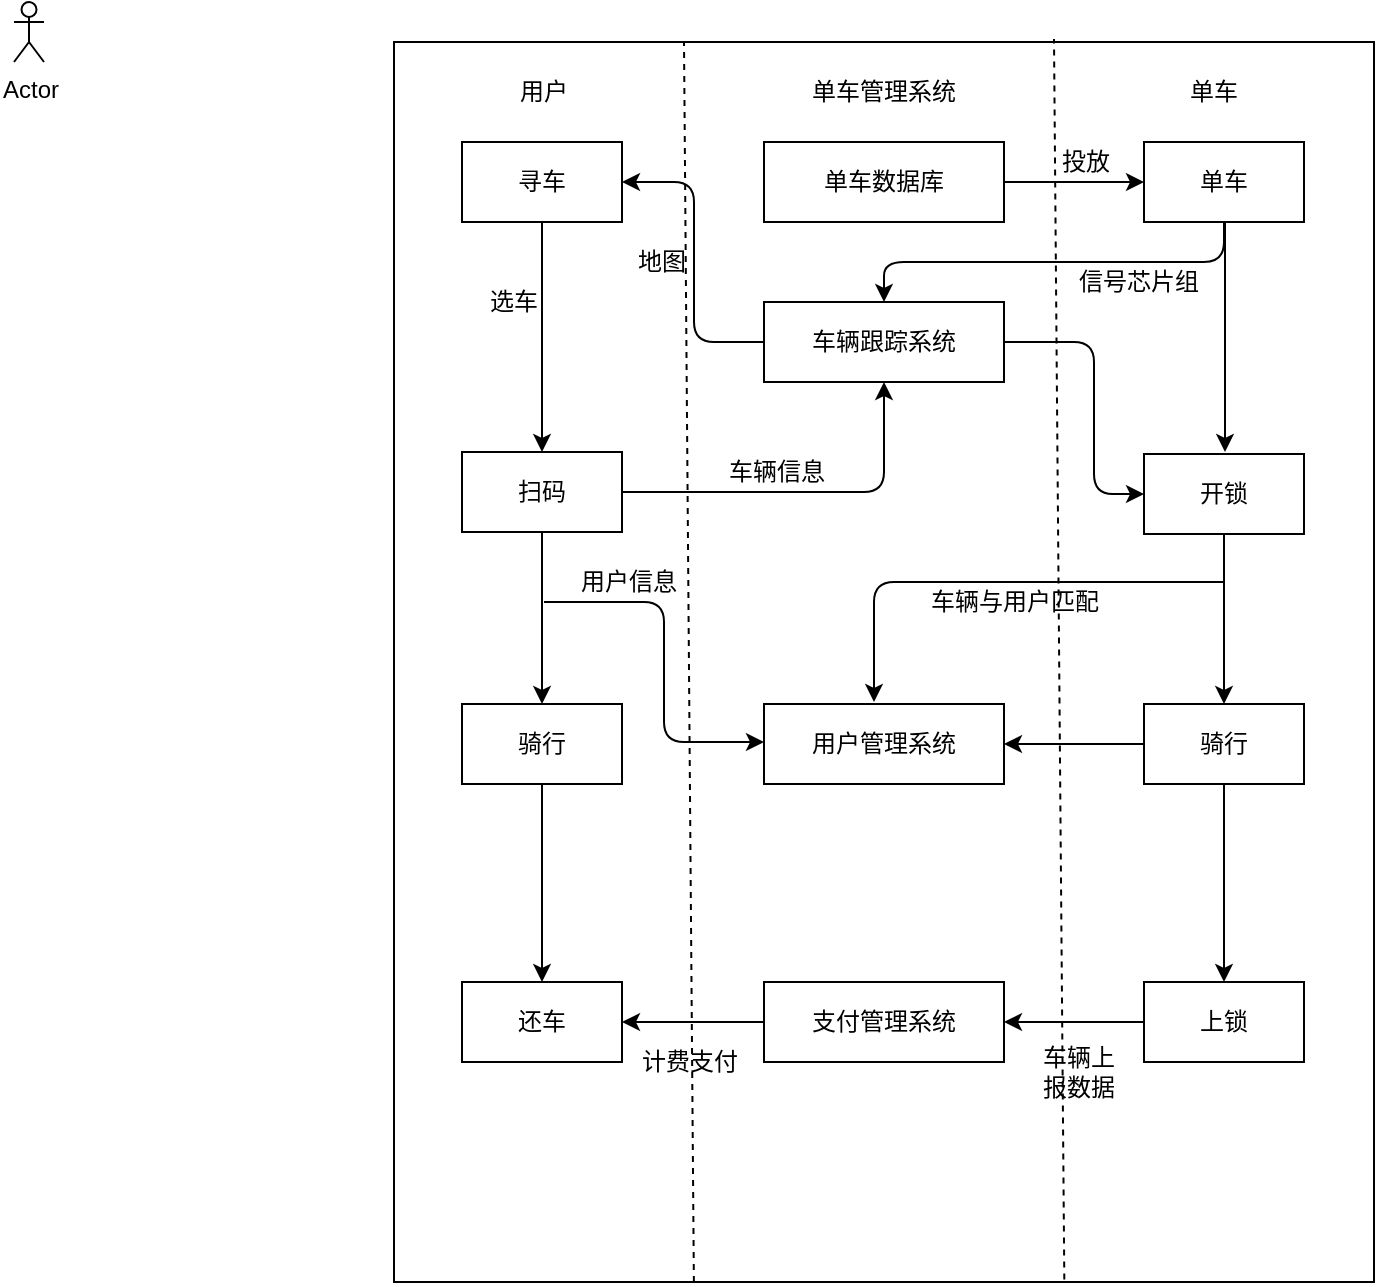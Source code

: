 <mxfile version="14.6.13" type="github">
  <diagram id="brcMFEOxlQwZqzHlPEys" name="Page-1">
    <mxGraphModel dx="1298" dy="834" grid="1" gridSize="10" guides="1" tooltips="1" connect="1" arrows="1" fold="1" page="1" pageScale="1" pageWidth="827" pageHeight="1169" math="0" shadow="0">
      <root>
        <mxCell id="0" />
        <mxCell id="1" parent="0" />
        <mxCell id="LYTO7rJut0yLNckMxsZY-1" value="Actor" style="shape=umlActor;verticalLabelPosition=bottom;verticalAlign=top;html=1;outlineConnect=0;" vertex="1" parent="1">
          <mxGeometry x="110" y="10" width="15" height="30" as="geometry" />
        </mxCell>
        <mxCell id="LYTO7rJut0yLNckMxsZY-3" value="" style="rounded=0;whiteSpace=wrap;html=1;" vertex="1" parent="1">
          <mxGeometry x="300" y="30" width="490" height="620" as="geometry" />
        </mxCell>
        <mxCell id="LYTO7rJut0yLNckMxsZY-26" value="" style="edgeStyle=orthogonalEdgeStyle;rounded=0;orthogonalLoop=1;jettySize=auto;html=1;" edge="1" parent="1" source="LYTO7rJut0yLNckMxsZY-4" target="LYTO7rJut0yLNckMxsZY-12">
          <mxGeometry relative="1" as="geometry" />
        </mxCell>
        <mxCell id="LYTO7rJut0yLNckMxsZY-4" value="寻车" style="rounded=0;whiteSpace=wrap;html=1;" vertex="1" parent="1">
          <mxGeometry x="334" y="80" width="80" height="40" as="geometry" />
        </mxCell>
        <mxCell id="LYTO7rJut0yLNckMxsZY-5" value="" style="endArrow=none;dashed=1;html=1;exitX=0.306;exitY=1;exitDx=0;exitDy=0;exitPerimeter=0;" edge="1" parent="1" source="LYTO7rJut0yLNckMxsZY-3">
          <mxGeometry width="50" height="50" relative="1" as="geometry">
            <mxPoint x="448.43" y="761.46" as="sourcePoint" />
            <mxPoint x="445" y="30" as="targetPoint" />
          </mxGeometry>
        </mxCell>
        <mxCell id="LYTO7rJut0yLNckMxsZY-6" value="" style="endArrow=none;dashed=1;html=1;exitX=0.684;exitY=0.998;exitDx=0;exitDy=0;exitPerimeter=0;" edge="1" parent="1" source="LYTO7rJut0yLNckMxsZY-3">
          <mxGeometry width="50" height="50" relative="1" as="geometry">
            <mxPoint x="633.43" y="760" as="sourcePoint" />
            <mxPoint x="630" y="28.54" as="targetPoint" />
          </mxGeometry>
        </mxCell>
        <mxCell id="LYTO7rJut0yLNckMxsZY-7" value="用户" style="text;html=1;strokeColor=none;fillColor=none;align=center;verticalAlign=middle;whiteSpace=wrap;rounded=0;" vertex="1" parent="1">
          <mxGeometry x="330" y="40" width="90" height="30" as="geometry" />
        </mxCell>
        <mxCell id="LYTO7rJut0yLNckMxsZY-8" value="单车管理系统" style="text;html=1;strokeColor=none;fillColor=none;align=center;verticalAlign=middle;whiteSpace=wrap;rounded=0;" vertex="1" parent="1">
          <mxGeometry x="500" y="40" width="90" height="30" as="geometry" />
        </mxCell>
        <mxCell id="LYTO7rJut0yLNckMxsZY-9" value="单车" style="text;html=1;strokeColor=none;fillColor=none;align=center;verticalAlign=middle;whiteSpace=wrap;rounded=0;" vertex="1" parent="1">
          <mxGeometry x="665" y="40" width="90" height="30" as="geometry" />
        </mxCell>
        <mxCell id="LYTO7rJut0yLNckMxsZY-10" value="单车" style="rounded=0;whiteSpace=wrap;html=1;" vertex="1" parent="1">
          <mxGeometry x="675" y="80" width="80" height="40" as="geometry" />
        </mxCell>
        <mxCell id="LYTO7rJut0yLNckMxsZY-18" value="" style="edgeStyle=orthogonalEdgeStyle;rounded=0;orthogonalLoop=1;jettySize=auto;html=1;" edge="1" parent="1" source="LYTO7rJut0yLNckMxsZY-11" target="LYTO7rJut0yLNckMxsZY-10">
          <mxGeometry relative="1" as="geometry" />
        </mxCell>
        <mxCell id="LYTO7rJut0yLNckMxsZY-11" value="单车数据库" style="rounded=0;whiteSpace=wrap;html=1;" vertex="1" parent="1">
          <mxGeometry x="485" y="80" width="120" height="40" as="geometry" />
        </mxCell>
        <mxCell id="LYTO7rJut0yLNckMxsZY-37" value="" style="edgeStyle=orthogonalEdgeStyle;rounded=0;orthogonalLoop=1;jettySize=auto;html=1;" edge="1" parent="1" source="LYTO7rJut0yLNckMxsZY-12" target="LYTO7rJut0yLNckMxsZY-14">
          <mxGeometry relative="1" as="geometry" />
        </mxCell>
        <mxCell id="LYTO7rJut0yLNckMxsZY-12" value="扫码" style="rounded=0;whiteSpace=wrap;html=1;" vertex="1" parent="1">
          <mxGeometry x="334" y="235" width="80" height="40" as="geometry" />
        </mxCell>
        <mxCell id="LYTO7rJut0yLNckMxsZY-31" value="" style="edgeStyle=orthogonalEdgeStyle;rounded=0;orthogonalLoop=1;jettySize=auto;html=1;" edge="1" parent="1" source="LYTO7rJut0yLNckMxsZY-13" target="LYTO7rJut0yLNckMxsZY-15">
          <mxGeometry relative="1" as="geometry" />
        </mxCell>
        <mxCell id="LYTO7rJut0yLNckMxsZY-13" value="开锁" style="rounded=0;whiteSpace=wrap;html=1;" vertex="1" parent="1">
          <mxGeometry x="675" y="236" width="80" height="40" as="geometry" />
        </mxCell>
        <mxCell id="LYTO7rJut0yLNckMxsZY-44" value="" style="edgeStyle=orthogonalEdgeStyle;rounded=0;orthogonalLoop=1;jettySize=auto;html=1;" edge="1" parent="1" source="LYTO7rJut0yLNckMxsZY-14" target="LYTO7rJut0yLNckMxsZY-17">
          <mxGeometry relative="1" as="geometry" />
        </mxCell>
        <mxCell id="LYTO7rJut0yLNckMxsZY-14" value="骑行" style="rounded=0;whiteSpace=wrap;html=1;" vertex="1" parent="1">
          <mxGeometry x="334" y="361" width="80" height="40" as="geometry" />
        </mxCell>
        <mxCell id="LYTO7rJut0yLNckMxsZY-40" value="" style="edgeStyle=orthogonalEdgeStyle;rounded=0;orthogonalLoop=1;jettySize=auto;html=1;" edge="1" parent="1" source="LYTO7rJut0yLNckMxsZY-15" target="LYTO7rJut0yLNckMxsZY-16">
          <mxGeometry relative="1" as="geometry" />
        </mxCell>
        <mxCell id="LYTO7rJut0yLNckMxsZY-41" value="" style="edgeStyle=orthogonalEdgeStyle;rounded=0;orthogonalLoop=1;jettySize=auto;html=1;" edge="1" parent="1" source="LYTO7rJut0yLNckMxsZY-15" target="LYTO7rJut0yLNckMxsZY-32">
          <mxGeometry relative="1" as="geometry" />
        </mxCell>
        <mxCell id="LYTO7rJut0yLNckMxsZY-15" value="骑行" style="rounded=0;whiteSpace=wrap;html=1;" vertex="1" parent="1">
          <mxGeometry x="675" y="361" width="80" height="40" as="geometry" />
        </mxCell>
        <mxCell id="LYTO7rJut0yLNckMxsZY-42" value="" style="edgeStyle=orthogonalEdgeStyle;rounded=0;orthogonalLoop=1;jettySize=auto;html=1;" edge="1" parent="1" source="LYTO7rJut0yLNckMxsZY-16" target="LYTO7rJut0yLNckMxsZY-33">
          <mxGeometry relative="1" as="geometry" />
        </mxCell>
        <mxCell id="LYTO7rJut0yLNckMxsZY-16" value="上锁" style="rounded=0;whiteSpace=wrap;html=1;" vertex="1" parent="1">
          <mxGeometry x="675" y="500" width="80" height="40" as="geometry" />
        </mxCell>
        <mxCell id="LYTO7rJut0yLNckMxsZY-17" value="还车" style="rounded=0;whiteSpace=wrap;html=1;" vertex="1" parent="1">
          <mxGeometry x="334" y="500" width="80" height="40" as="geometry" />
        </mxCell>
        <mxCell id="LYTO7rJut0yLNckMxsZY-19" value="投放" style="text;html=1;strokeColor=none;fillColor=none;align=center;verticalAlign=middle;whiteSpace=wrap;rounded=0;" vertex="1" parent="1">
          <mxGeometry x="626" y="80" width="40" height="20" as="geometry" />
        </mxCell>
        <mxCell id="LYTO7rJut0yLNckMxsZY-20" value="车辆跟踪系统" style="rounded=0;whiteSpace=wrap;html=1;" vertex="1" parent="1">
          <mxGeometry x="485" y="160" width="120" height="40" as="geometry" />
        </mxCell>
        <mxCell id="LYTO7rJut0yLNckMxsZY-21" value="" style="endArrow=classic;html=1;entryX=1;entryY=0.5;entryDx=0;entryDy=0;exitX=0;exitY=0.5;exitDx=0;exitDy=0;" edge="1" parent="1" source="LYTO7rJut0yLNckMxsZY-20" target="LYTO7rJut0yLNckMxsZY-4">
          <mxGeometry width="50" height="50" relative="1" as="geometry">
            <mxPoint x="360" y="170" as="sourcePoint" />
            <mxPoint x="410" y="120" as="targetPoint" />
            <Array as="points">
              <mxPoint x="450" y="180" />
              <mxPoint x="450" y="100" />
            </Array>
          </mxGeometry>
        </mxCell>
        <mxCell id="LYTO7rJut0yLNckMxsZY-22" value="" style="endArrow=classic;html=1;entryX=0.5;entryY=0;entryDx=0;entryDy=0;exitX=0.5;exitY=1;exitDx=0;exitDy=0;" edge="1" parent="1" source="LYTO7rJut0yLNckMxsZY-10" target="LYTO7rJut0yLNckMxsZY-20">
          <mxGeometry width="50" height="50" relative="1" as="geometry">
            <mxPoint x="495" y="190" as="sourcePoint" />
            <mxPoint x="384" y="130" as="targetPoint" />
            <Array as="points">
              <mxPoint x="715" y="140" />
              <mxPoint x="630" y="140" />
              <mxPoint x="545" y="140" />
            </Array>
          </mxGeometry>
        </mxCell>
        <mxCell id="LYTO7rJut0yLNckMxsZY-23" value="地图" style="text;html=1;strokeColor=none;fillColor=none;align=center;verticalAlign=middle;whiteSpace=wrap;rounded=0;" vertex="1" parent="1">
          <mxGeometry x="414" y="130" width="40" height="20" as="geometry" />
        </mxCell>
        <mxCell id="LYTO7rJut0yLNckMxsZY-24" value="信号芯片组" style="text;html=1;strokeColor=none;fillColor=none;align=center;verticalAlign=middle;whiteSpace=wrap;rounded=0;" vertex="1" parent="1">
          <mxGeometry x="635" y="140" width="75" height="20" as="geometry" />
        </mxCell>
        <mxCell id="LYTO7rJut0yLNckMxsZY-27" value="选车" style="text;html=1;strokeColor=none;fillColor=none;align=center;verticalAlign=middle;whiteSpace=wrap;rounded=0;" vertex="1" parent="1">
          <mxGeometry x="340" y="150" width="40" height="20" as="geometry" />
        </mxCell>
        <mxCell id="LYTO7rJut0yLNckMxsZY-28" value="" style="endArrow=classic;html=1;exitX=1;exitY=0.5;exitDx=0;exitDy=0;entryX=0.5;entryY=1;entryDx=0;entryDy=0;" edge="1" parent="1" source="LYTO7rJut0yLNckMxsZY-12" target="LYTO7rJut0yLNckMxsZY-20">
          <mxGeometry width="50" height="50" relative="1" as="geometry">
            <mxPoint x="390" y="440" as="sourcePoint" />
            <mxPoint x="440" y="390" as="targetPoint" />
            <Array as="points">
              <mxPoint x="545" y="255" />
            </Array>
          </mxGeometry>
        </mxCell>
        <mxCell id="LYTO7rJut0yLNckMxsZY-29" value="" style="edgeStyle=orthogonalEdgeStyle;rounded=0;orthogonalLoop=1;jettySize=auto;html=1;" edge="1" parent="1">
          <mxGeometry relative="1" as="geometry">
            <mxPoint x="715.5" y="120" as="sourcePoint" />
            <mxPoint x="715.5" y="235" as="targetPoint" />
          </mxGeometry>
        </mxCell>
        <mxCell id="LYTO7rJut0yLNckMxsZY-30" value="" style="endArrow=classic;html=1;exitX=1;exitY=0.5;exitDx=0;exitDy=0;entryX=0;entryY=0.5;entryDx=0;entryDy=0;" edge="1" parent="1" source="LYTO7rJut0yLNckMxsZY-20" target="LYTO7rJut0yLNckMxsZY-13">
          <mxGeometry width="50" height="50" relative="1" as="geometry">
            <mxPoint x="200" y="320" as="sourcePoint" />
            <mxPoint x="250" y="270" as="targetPoint" />
            <Array as="points">
              <mxPoint x="650" y="180" />
              <mxPoint x="650" y="256" />
            </Array>
          </mxGeometry>
        </mxCell>
        <mxCell id="LYTO7rJut0yLNckMxsZY-32" value="用户管理系统" style="rounded=0;whiteSpace=wrap;html=1;" vertex="1" parent="1">
          <mxGeometry x="485" y="361" width="120" height="40" as="geometry" />
        </mxCell>
        <mxCell id="LYTO7rJut0yLNckMxsZY-46" value="" style="edgeStyle=orthogonalEdgeStyle;rounded=0;orthogonalLoop=1;jettySize=auto;html=1;" edge="1" parent="1" source="LYTO7rJut0yLNckMxsZY-33" target="LYTO7rJut0yLNckMxsZY-17">
          <mxGeometry relative="1" as="geometry" />
        </mxCell>
        <mxCell id="LYTO7rJut0yLNckMxsZY-33" value="支付管理系统" style="rounded=0;whiteSpace=wrap;html=1;" vertex="1" parent="1">
          <mxGeometry x="485" y="500" width="120" height="40" as="geometry" />
        </mxCell>
        <mxCell id="LYTO7rJut0yLNckMxsZY-34" value="" style="endArrow=classic;html=1;" edge="1" parent="1">
          <mxGeometry width="50" height="50" relative="1" as="geometry">
            <mxPoint x="715" y="300" as="sourcePoint" />
            <mxPoint x="540" y="360" as="targetPoint" />
            <Array as="points">
              <mxPoint x="540" y="300" />
              <mxPoint x="540" y="330" />
            </Array>
          </mxGeometry>
        </mxCell>
        <mxCell id="LYTO7rJut0yLNckMxsZY-35" value="车辆与用户匹配" style="text;html=1;strokeColor=none;fillColor=none;align=center;verticalAlign=middle;whiteSpace=wrap;rounded=0;" vertex="1" parent="1">
          <mxGeometry x="556" y="300" width="109" height="20" as="geometry" />
        </mxCell>
        <mxCell id="LYTO7rJut0yLNckMxsZY-36" value="车辆信息" style="text;html=1;strokeColor=none;fillColor=none;align=center;verticalAlign=middle;whiteSpace=wrap;rounded=0;" vertex="1" parent="1">
          <mxGeometry x="454" y="235" width="75" height="20" as="geometry" />
        </mxCell>
        <mxCell id="LYTO7rJut0yLNckMxsZY-38" value="" style="endArrow=classic;html=1;" edge="1" parent="1">
          <mxGeometry width="50" height="50" relative="1" as="geometry">
            <mxPoint x="375" y="310" as="sourcePoint" />
            <mxPoint x="485" y="380" as="targetPoint" />
            <Array as="points">
              <mxPoint x="435" y="310" />
              <mxPoint x="435" y="380" />
            </Array>
          </mxGeometry>
        </mxCell>
        <mxCell id="LYTO7rJut0yLNckMxsZY-39" value="用户信息" style="text;html=1;strokeColor=none;fillColor=none;align=center;verticalAlign=middle;whiteSpace=wrap;rounded=0;" vertex="1" parent="1">
          <mxGeometry x="380" y="290" width="75" height="20" as="geometry" />
        </mxCell>
        <mxCell id="LYTO7rJut0yLNckMxsZY-43" value="车辆上报数据" style="text;html=1;strokeColor=none;fillColor=none;align=center;verticalAlign=middle;whiteSpace=wrap;rounded=0;" vertex="1" parent="1">
          <mxGeometry x="620" y="520" width="45" height="50" as="geometry" />
        </mxCell>
        <mxCell id="LYTO7rJut0yLNckMxsZY-47" value="计费支付" style="text;html=1;strokeColor=none;fillColor=none;align=center;verticalAlign=middle;whiteSpace=wrap;rounded=0;" vertex="1" parent="1">
          <mxGeometry x="420" y="520" width="56" height="40" as="geometry" />
        </mxCell>
      </root>
    </mxGraphModel>
  </diagram>
</mxfile>
